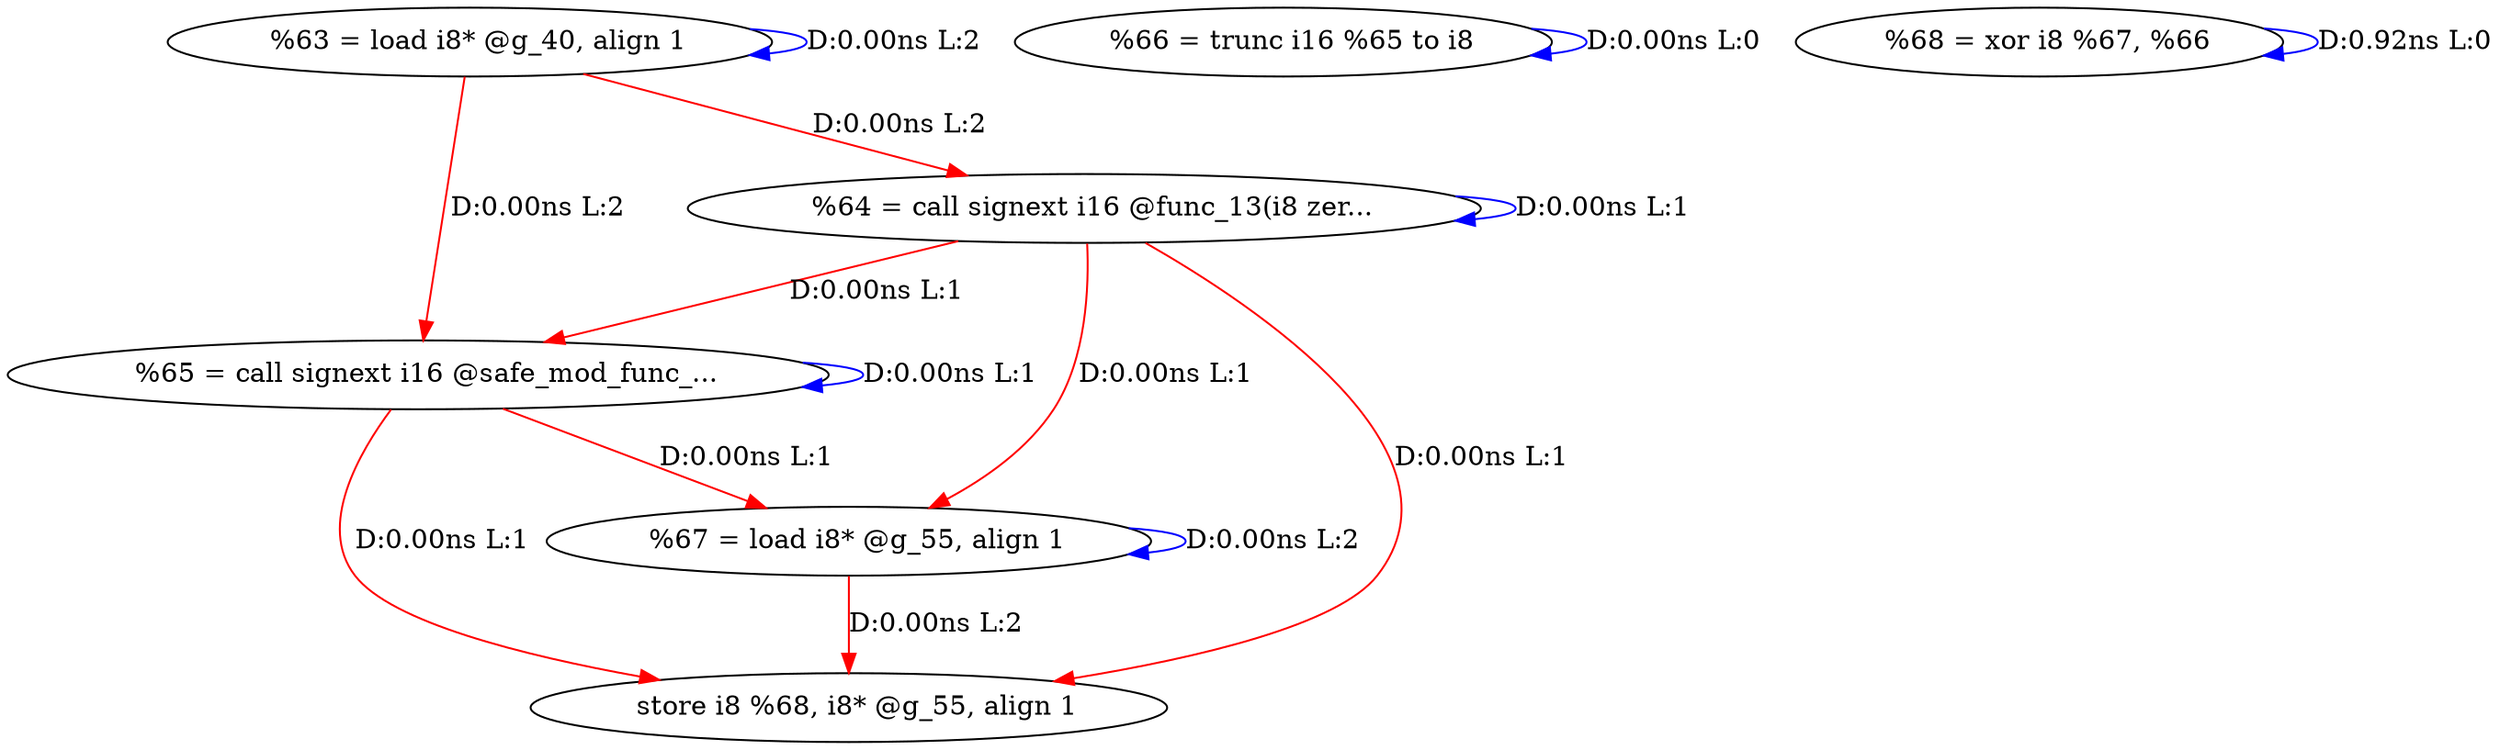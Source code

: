 digraph {
Node0x31a13b0[label="  %63 = load i8* @g_40, align 1"];
Node0x31a13b0 -> Node0x31a13b0[label="D:0.00ns L:2",color=blue];
Node0x31a1490[label="  %64 = call signext i16 @func_13(i8 zer..."];
Node0x31a13b0 -> Node0x31a1490[label="D:0.00ns L:2",color=red];
Node0x31a1570[label="  %65 = call signext i16 @safe_mod_func_..."];
Node0x31a13b0 -> Node0x31a1570[label="D:0.00ns L:2",color=red];
Node0x31a1490 -> Node0x31a1490[label="D:0.00ns L:1",color=blue];
Node0x31a1490 -> Node0x31a1570[label="D:0.00ns L:1",color=red];
Node0x31a1730[label="  %67 = load i8* @g_55, align 1"];
Node0x31a1490 -> Node0x31a1730[label="D:0.00ns L:1",color=red];
Node0x31a18f0[label="  store i8 %68, i8* @g_55, align 1"];
Node0x31a1490 -> Node0x31a18f0[label="D:0.00ns L:1",color=red];
Node0x31a1570 -> Node0x31a1570[label="D:0.00ns L:1",color=blue];
Node0x31a1570 -> Node0x31a1730[label="D:0.00ns L:1",color=red];
Node0x31a1570 -> Node0x31a18f0[label="D:0.00ns L:1",color=red];
Node0x31a1650[label="  %66 = trunc i16 %65 to i8"];
Node0x31a1650 -> Node0x31a1650[label="D:0.00ns L:0",color=blue];
Node0x31a1730 -> Node0x31a1730[label="D:0.00ns L:2",color=blue];
Node0x31a1730 -> Node0x31a18f0[label="D:0.00ns L:2",color=red];
Node0x31a1810[label="  %68 = xor i8 %67, %66"];
Node0x31a1810 -> Node0x31a1810[label="D:0.92ns L:0",color=blue];
}
